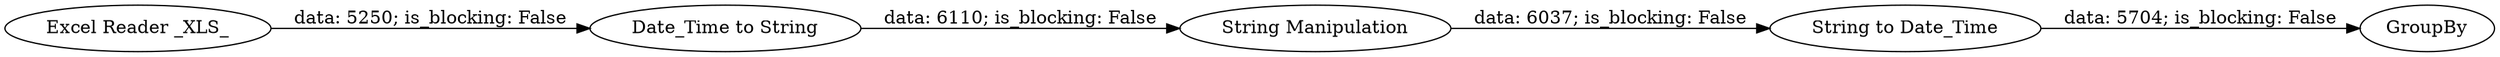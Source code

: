 digraph {
	"-6295957276934178281_3" [label=GroupBy]
	"-6295957276934178281_6" [label="String to Date_Time"]
	"-6295957276934178281_2" [label="Excel Reader _XLS_"]
	"-6295957276934178281_4" [label="Date_Time to String"]
	"-6295957276934178281_5" [label="String Manipulation"]
	"-6295957276934178281_5" -> "-6295957276934178281_6" [label="data: 6037; is_blocking: False"]
	"-6295957276934178281_6" -> "-6295957276934178281_3" [label="data: 5704; is_blocking: False"]
	"-6295957276934178281_2" -> "-6295957276934178281_4" [label="data: 5250; is_blocking: False"]
	"-6295957276934178281_4" -> "-6295957276934178281_5" [label="data: 6110; is_blocking: False"]
	rankdir=LR
}
